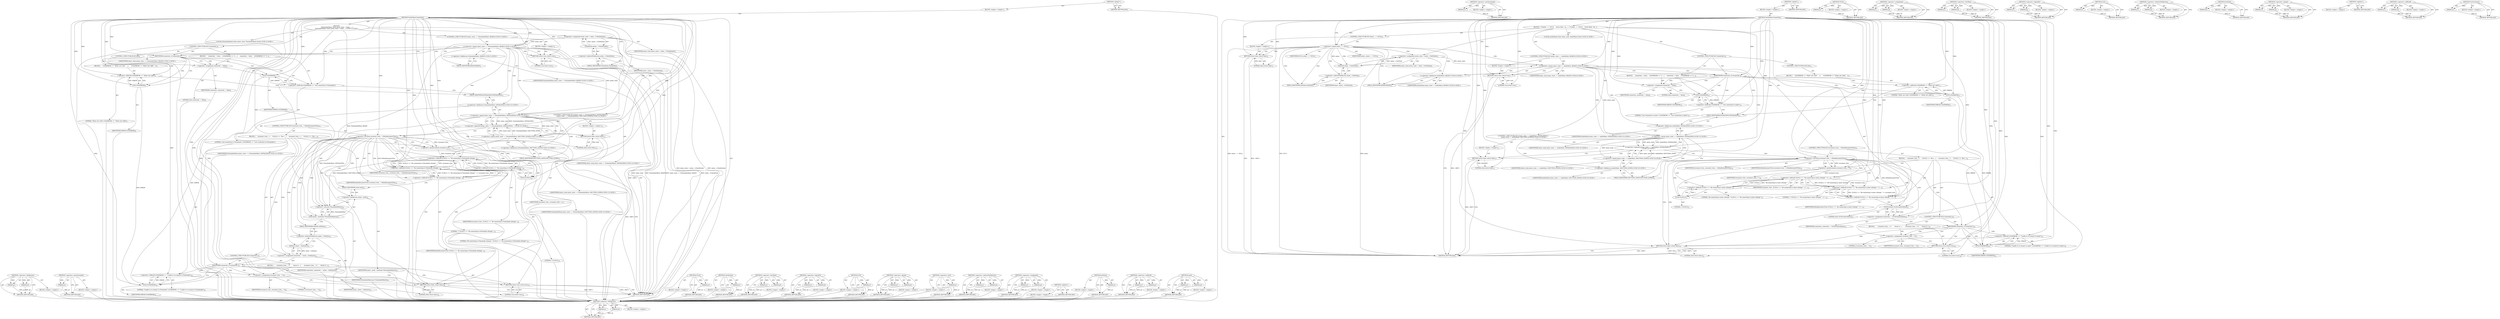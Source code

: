 digraph "TryToConnect" {
vulnerable_152 [label=<(METHOD,&lt;operator&gt;.fieldAccess)>];
vulnerable_153 [label=<(PARAM,p1)>];
vulnerable_154 [label=<(PARAM,p2)>];
vulnerable_155 [label=<(BLOCK,&lt;empty&gt;,&lt;empty&gt;)>];
vulnerable_156 [label=<(METHOD_RETURN,ANY)>];
vulnerable_176 [label=<(METHOD,&lt;operator&gt;.postIncrement)>];
vulnerable_177 [label=<(PARAM,p1)>];
vulnerable_178 [label=<(BLOCK,&lt;empty&gt;,&lt;empty&gt;)>];
vulnerable_179 [label=<(METHOD_RETURN,ANY)>];
vulnerable_6 [label=<(METHOD,&lt;global&gt;)<SUB>1</SUB>>];
vulnerable_7 [label=<(BLOCK,&lt;empty&gt;,&lt;empty&gt;)<SUB>1</SUB>>];
vulnerable_8 [label=<(METHOD,VerifyMixerConnection)<SUB>1</SUB>>];
vulnerable_9 [label="<(BLOCK,{
  PulseAudioMixer::State mixer_state = mixer_...,{
  PulseAudioMixer::State mixer_state = mixer_...)<SUB>1</SUB>>"];
vulnerable_10 [label="<(LOCAL,PulseAudioMixer.State mixer_state: PulseAudioMixer.State)<SUB>2</SUB>>"];
vulnerable_11 [label=<(&lt;operator&gt;.assignment,mixer_state = mixer_-&gt;CheckState())<SUB>2</SUB>>];
vulnerable_12 [label=<(IDENTIFIER,mixer_state,mixer_state = mixer_-&gt;CheckState())<SUB>2</SUB>>];
vulnerable_13 [label=<(CheckState,mixer_-&gt;CheckState())<SUB>2</SUB>>];
vulnerable_14 [label=<(&lt;operator&gt;.indirectFieldAccess,mixer_-&gt;CheckState)<SUB>2</SUB>>];
vulnerable_15 [label=<(IDENTIFIER,mixer_,mixer_-&gt;CheckState())<SUB>2</SUB>>];
vulnerable_16 [label=<(FIELD_IDENTIFIER,CheckState,CheckState)<SUB>2</SUB>>];
vulnerable_17 [label="<(CONTROL_STRUCTURE,IF,if (mixer_state == PulseAudioMixer::READY))<SUB>3</SUB>>"];
vulnerable_18 [label="<(&lt;operator&gt;.equals,mixer_state == PulseAudioMixer::READY)<SUB>3</SUB>>"];
vulnerable_19 [label="<(IDENTIFIER,mixer_state,mixer_state == PulseAudioMixer::READY)<SUB>3</SUB>>"];
vulnerable_20 [label="<(&lt;operator&gt;.fieldAccess,PulseAudioMixer::READY)<SUB>3</SUB>>"];
vulnerable_21 [label="<(IDENTIFIER,PulseAudioMixer,mixer_state == PulseAudioMixer::READY)<SUB>3</SUB>>"];
vulnerable_22 [label=<(FIELD_IDENTIFIER,READY,READY)<SUB>3</SUB>>];
vulnerable_23 [label=<(BLOCK,&lt;empty&gt;,&lt;empty&gt;)<SUB>4</SUB>>];
vulnerable_24 [label=<(RETURN,return true;,return true;)<SUB>4</SUB>>];
vulnerable_25 [label=<(LITERAL,true,return true;)<SUB>4</SUB>>];
vulnerable_26 [label=<(CONTROL_STRUCTURE,IF,if (connected_))<SUB>5</SUB>>];
vulnerable_27 [label=<(IDENTIFIER,connected_,if (connected_))<SUB>5</SUB>>];
vulnerable_28 [label=<(BLOCK,{
     connected_ = false;
    LOG(ERROR) &lt;&lt; &quot;L...,{
     connected_ = false;
    LOG(ERROR) &lt;&lt; &quot;L...)<SUB>5</SUB>>];
vulnerable_29 [label=<(&lt;operator&gt;.assignment,connected_ = false)<SUB>6</SUB>>];
vulnerable_30 [label=<(IDENTIFIER,connected_,connected_ = false)<SUB>6</SUB>>];
vulnerable_31 [label=<(LITERAL,false,connected_ = false)<SUB>6</SUB>>];
vulnerable_32 [label=<(&lt;operator&gt;.shiftLeft,LOG(ERROR) &lt;&lt; &quot;Lost connection to PulseAudio&quot;)<SUB>7</SUB>>];
vulnerable_33 [label=<(LOG,LOG(ERROR))<SUB>7</SUB>>];
vulnerable_34 [label=<(IDENTIFIER,ERROR,LOG(ERROR))<SUB>7</SUB>>];
vulnerable_35 [label=<(LITERAL,&quot;Lost connection to PulseAudio&quot;,LOG(ERROR) &lt;&lt; &quot;Lost connection to PulseAudio&quot;)<SUB>7</SUB>>];
vulnerable_36 [label=<(CONTROL_STRUCTURE,ELSE,else)<SUB>8</SUB>>];
vulnerable_37 [label=<(BLOCK,{
     LOG(ERROR) &lt;&lt; &quot;Mixer not valid&quot;;
   },{
     LOG(ERROR) &lt;&lt; &quot;Mixer not valid&quot;;
   })<SUB>8</SUB>>];
vulnerable_38 [label=<(&lt;operator&gt;.shiftLeft,LOG(ERROR) &lt;&lt; &quot;Mixer not valid&quot;)<SUB>9</SUB>>];
vulnerable_39 [label=<(LOG,LOG(ERROR))<SUB>9</SUB>>];
vulnerable_40 [label=<(IDENTIFIER,ERROR,LOG(ERROR))<SUB>9</SUB>>];
vulnerable_41 [label=<(LITERAL,&quot;Mixer not valid&quot;,LOG(ERROR) &lt;&lt; &quot;Mixer not valid&quot;)<SUB>9</SUB>>];
vulnerable_42 [label="<(CONTROL_STRUCTURE,IF,if ((mixer_state == PulseAudioMixer::INITIALIZING) ||
      (mixer_state == PulseAudioMixer::SHUTTING_DOWN)))<SUB>12</SUB>>"];
vulnerable_43 [label="<(&lt;operator&gt;.logicalOr,(mixer_state == PulseAudioMixer::INITIALIZING) ...)<SUB>12</SUB>>"];
vulnerable_44 [label="<(&lt;operator&gt;.equals,mixer_state == PulseAudioMixer::INITIALIZING)<SUB>12</SUB>>"];
vulnerable_45 [label="<(IDENTIFIER,mixer_state,mixer_state == PulseAudioMixer::INITIALIZING)<SUB>12</SUB>>"];
vulnerable_46 [label="<(&lt;operator&gt;.fieldAccess,PulseAudioMixer::INITIALIZING)<SUB>12</SUB>>"];
vulnerable_47 [label="<(IDENTIFIER,PulseAudioMixer,mixer_state == PulseAudioMixer::INITIALIZING)<SUB>12</SUB>>"];
vulnerable_48 [label=<(FIELD_IDENTIFIER,INITIALIZING,INITIALIZING)<SUB>12</SUB>>];
vulnerable_49 [label="<(&lt;operator&gt;.equals,mixer_state == PulseAudioMixer::SHUTTING_DOWN)<SUB>13</SUB>>"];
vulnerable_50 [label="<(IDENTIFIER,mixer_state,mixer_state == PulseAudioMixer::SHUTTING_DOWN)<SUB>13</SUB>>"];
vulnerable_51 [label="<(&lt;operator&gt;.fieldAccess,PulseAudioMixer::SHUTTING_DOWN)<SUB>13</SUB>>"];
vulnerable_52 [label="<(IDENTIFIER,PulseAudioMixer,mixer_state == PulseAudioMixer::SHUTTING_DOWN)<SUB>13</SUB>>"];
vulnerable_53 [label=<(FIELD_IDENTIFIER,SHUTTING_DOWN,SHUTTING_DOWN)<SUB>13</SUB>>];
vulnerable_54 [label=<(BLOCK,&lt;empty&gt;,&lt;empty&gt;)<SUB>14</SUB>>];
vulnerable_55 [label=<(RETURN,return false;,return false;)<SUB>14</SUB>>];
vulnerable_56 [label=<(LITERAL,false,return false;)<SUB>14</SUB>>];
vulnerable_57 [label=<(CONTROL_STRUCTURE,IF,if (reconnect_tries_ &lt; kMaxReconnectTries))<SUB>16</SUB>>];
vulnerable_58 [label=<(&lt;operator&gt;.lessThan,reconnect_tries_ &lt; kMaxReconnectTries)<SUB>16</SUB>>];
vulnerable_59 [label=<(IDENTIFIER,reconnect_tries_,reconnect_tries_ &lt; kMaxReconnectTries)<SUB>16</SUB>>];
vulnerable_60 [label=<(IDENTIFIER,kMaxReconnectTries,reconnect_tries_ &lt; kMaxReconnectTries)<SUB>16</SUB>>];
vulnerable_61 [label=<(BLOCK,{
     reconnect_tries_++;
    VLOG(1) &lt;&lt; &quot;Re-c...,{
     reconnect_tries_++;
    VLOG(1) &lt;&lt; &quot;Re-c...)<SUB>16</SUB>>];
vulnerable_62 [label=<(&lt;operator&gt;.postIncrement,reconnect_tries_++)<SUB>17</SUB>>];
vulnerable_63 [label=<(IDENTIFIER,reconnect_tries_,reconnect_tries_++)<SUB>17</SUB>>];
vulnerable_64 [label=<(&lt;operator&gt;.shiftLeft,VLOG(1) &lt;&lt; &quot;Re-connecting to PulseAudio attempt...)<SUB>18</SUB>>];
vulnerable_65 [label=<(&lt;operator&gt;.shiftLeft,VLOG(1) &lt;&lt; &quot;Re-connecting to PulseAudio attempt...)<SUB>18</SUB>>];
vulnerable_66 [label=<(&lt;operator&gt;.shiftLeft,VLOG(1) &lt;&lt; &quot;Re-connecting to PulseAudio attempt...)<SUB>18</SUB>>];
vulnerable_67 [label=<(&lt;operator&gt;.shiftLeft,VLOG(1) &lt;&lt; &quot;Re-connecting to PulseAudio attempt &quot;)<SUB>18</SUB>>];
vulnerable_68 [label=<(VLOG,VLOG(1))<SUB>18</SUB>>];
vulnerable_69 [label=<(LITERAL,1,VLOG(1))<SUB>18</SUB>>];
vulnerable_70 [label=<(LITERAL,&quot;Re-connecting to PulseAudio attempt &quot;,VLOG(1) &lt;&lt; &quot;Re-connecting to PulseAudio attempt &quot;)<SUB>18</SUB>>];
vulnerable_71 [label=<(IDENTIFIER,reconnect_tries_,VLOG(1) &lt;&lt; &quot;Re-connecting to PulseAudio attempt...)<SUB>18</SUB>>];
vulnerable_72 [label=<(LITERAL,&quot;/&quot;,VLOG(1) &lt;&lt; &quot;Re-connecting to PulseAudio attempt...)<SUB>18</SUB>>];
vulnerable_73 [label=<(IDENTIFIER,kMaxReconnectTries,VLOG(1) &lt;&lt; &quot;Re-connecting to PulseAudio attempt...)<SUB>19</SUB>>];
vulnerable_74 [label=<(reset,mixer_.reset(new PulseAudioMixer()))<SUB>20</SUB>>];
vulnerable_75 [label=<(&lt;operator&gt;.fieldAccess,mixer_.reset)<SUB>20</SUB>>];
vulnerable_76 [label=<(IDENTIFIER,mixer_,mixer_.reset(new PulseAudioMixer()))<SUB>20</SUB>>];
vulnerable_77 [label=<(FIELD_IDENTIFIER,reset,reset)<SUB>20</SUB>>];
vulnerable_78 [label=<(&lt;operator&gt;.new,new PulseAudioMixer())<SUB>20</SUB>>];
vulnerable_79 [label=<(IDENTIFIER,PulseAudioMixer,new PulseAudioMixer())<SUB>20</SUB>>];
vulnerable_80 [label=<(&lt;operator&gt;.assignment,connected_ = mixer_-&gt;InitSync())<SUB>21</SUB>>];
vulnerable_81 [label=<(IDENTIFIER,connected_,connected_ = mixer_-&gt;InitSync())<SUB>21</SUB>>];
vulnerable_82 [label=<(InitSync,mixer_-&gt;InitSync())<SUB>21</SUB>>];
vulnerable_83 [label=<(&lt;operator&gt;.indirectFieldAccess,mixer_-&gt;InitSync)<SUB>21</SUB>>];
vulnerable_84 [label=<(IDENTIFIER,mixer_,mixer_-&gt;InitSync())<SUB>21</SUB>>];
vulnerable_85 [label=<(FIELD_IDENTIFIER,InitSync,InitSync)<SUB>21</SUB>>];
vulnerable_86 [label=<(CONTROL_STRUCTURE,IF,if (connected_))<SUB>22</SUB>>];
vulnerable_87 [label=<(IDENTIFIER,connected_,if (connected_))<SUB>22</SUB>>];
vulnerable_88 [label=<(BLOCK,{
       reconnect_tries_ = 0;
       return tr...,{
       reconnect_tries_ = 0;
       return tr...)<SUB>22</SUB>>];
vulnerable_89 [label=<(&lt;operator&gt;.assignment,reconnect_tries_ = 0)<SUB>23</SUB>>];
vulnerable_90 [label=<(IDENTIFIER,reconnect_tries_,reconnect_tries_ = 0)<SUB>23</SUB>>];
vulnerable_91 [label=<(LITERAL,0,reconnect_tries_ = 0)<SUB>23</SUB>>];
vulnerable_92 [label=<(RETURN,return true;,return true;)<SUB>24</SUB>>];
vulnerable_93 [label=<(LITERAL,true,return true;)<SUB>24</SUB>>];
vulnerable_94 [label=<(&lt;operator&gt;.shiftLeft,LOG(ERROR) &lt;&lt; &quot;Unable to re-connect to PulseAudio&quot;)<SUB>26</SUB>>];
vulnerable_95 [label=<(LOG,LOG(ERROR))<SUB>26</SUB>>];
vulnerable_96 [label=<(IDENTIFIER,ERROR,LOG(ERROR))<SUB>26</SUB>>];
vulnerable_97 [label=<(LITERAL,&quot;Unable to re-connect to PulseAudio&quot;,LOG(ERROR) &lt;&lt; &quot;Unable to re-connect to PulseAudio&quot;)<SUB>26</SUB>>];
vulnerable_98 [label=<(RETURN,return false;,return false;)<SUB>28</SUB>>];
vulnerable_99 [label=<(LITERAL,false,return false;)<SUB>28</SUB>>];
vulnerable_100 [label=<(METHOD_RETURN,bool)<SUB>1</SUB>>];
vulnerable_102 [label=<(METHOD_RETURN,ANY)<SUB>1</SUB>>];
vulnerable_180 [label=<(METHOD,VLOG)>];
vulnerable_181 [label=<(PARAM,p1)>];
vulnerable_182 [label=<(BLOCK,&lt;empty&gt;,&lt;empty&gt;)>];
vulnerable_183 [label=<(METHOD_RETURN,ANY)>];
vulnerable_138 [label=<(METHOD,CheckState)>];
vulnerable_139 [label=<(PARAM,p1)>];
vulnerable_140 [label=<(BLOCK,&lt;empty&gt;,&lt;empty&gt;)>];
vulnerable_141 [label=<(METHOD_RETURN,ANY)>];
vulnerable_171 [label=<(METHOD,&lt;operator&gt;.lessThan)>];
vulnerable_172 [label=<(PARAM,p1)>];
vulnerable_173 [label=<(PARAM,p2)>];
vulnerable_174 [label=<(BLOCK,&lt;empty&gt;,&lt;empty&gt;)>];
vulnerable_175 [label=<(METHOD_RETURN,ANY)>];
vulnerable_166 [label=<(METHOD,&lt;operator&gt;.logicalOr)>];
vulnerable_167 [label=<(PARAM,p1)>];
vulnerable_168 [label=<(PARAM,p2)>];
vulnerable_169 [label=<(BLOCK,&lt;empty&gt;,&lt;empty&gt;)>];
vulnerable_170 [label=<(METHOD_RETURN,ANY)>];
vulnerable_162 [label=<(METHOD,LOG)>];
vulnerable_163 [label=<(PARAM,p1)>];
vulnerable_164 [label=<(BLOCK,&lt;empty&gt;,&lt;empty&gt;)>];
vulnerable_165 [label=<(METHOD_RETURN,ANY)>];
vulnerable_147 [label=<(METHOD,&lt;operator&gt;.equals)>];
vulnerable_148 [label=<(PARAM,p1)>];
vulnerable_149 [label=<(PARAM,p2)>];
vulnerable_150 [label=<(BLOCK,&lt;empty&gt;,&lt;empty&gt;)>];
vulnerable_151 [label=<(METHOD_RETURN,ANY)>];
vulnerable_189 [label=<(METHOD,&lt;operator&gt;.new)>];
vulnerable_190 [label=<(PARAM,p1)>];
vulnerable_191 [label=<(BLOCK,&lt;empty&gt;,&lt;empty&gt;)>];
vulnerable_192 [label=<(METHOD_RETURN,ANY)>];
vulnerable_142 [label=<(METHOD,&lt;operator&gt;.indirectFieldAccess)>];
vulnerable_143 [label=<(PARAM,p1)>];
vulnerable_144 [label=<(PARAM,p2)>];
vulnerable_145 [label=<(BLOCK,&lt;empty&gt;,&lt;empty&gt;)>];
vulnerable_146 [label=<(METHOD_RETURN,ANY)>];
vulnerable_133 [label=<(METHOD,&lt;operator&gt;.assignment)>];
vulnerable_134 [label=<(PARAM,p1)>];
vulnerable_135 [label=<(PARAM,p2)>];
vulnerable_136 [label=<(BLOCK,&lt;empty&gt;,&lt;empty&gt;)>];
vulnerable_137 [label=<(METHOD_RETURN,ANY)>];
vulnerable_127 [label=<(METHOD,&lt;global&gt;)<SUB>1</SUB>>];
vulnerable_128 [label=<(BLOCK,&lt;empty&gt;,&lt;empty&gt;)>];
vulnerable_129 [label=<(METHOD_RETURN,ANY)>];
vulnerable_193 [label=<(METHOD,InitSync)>];
vulnerable_194 [label=<(PARAM,p1)>];
vulnerable_195 [label=<(BLOCK,&lt;empty&gt;,&lt;empty&gt;)>];
vulnerable_196 [label=<(METHOD_RETURN,ANY)>];
vulnerable_157 [label=<(METHOD,&lt;operator&gt;.shiftLeft)>];
vulnerable_158 [label=<(PARAM,p1)>];
vulnerable_159 [label=<(PARAM,p2)>];
vulnerable_160 [label=<(BLOCK,&lt;empty&gt;,&lt;empty&gt;)>];
vulnerable_161 [label=<(METHOD_RETURN,ANY)>];
vulnerable_184 [label=<(METHOD,reset)>];
vulnerable_185 [label=<(PARAM,p1)>];
vulnerable_186 [label=<(PARAM,p2)>];
vulnerable_187 [label=<(BLOCK,&lt;empty&gt;,&lt;empty&gt;)>];
vulnerable_188 [label=<(METHOD_RETURN,ANY)>];
fixed_149 [label=<(METHOD,&lt;operator&gt;.fieldAccess)>];
fixed_150 [label=<(PARAM,p1)>];
fixed_151 [label=<(PARAM,p2)>];
fixed_152 [label=<(BLOCK,&lt;empty&gt;,&lt;empty&gt;)>];
fixed_153 [label=<(METHOD_RETURN,ANY)>];
fixed_173 [label=<(METHOD,&lt;operator&gt;.postIncrement)>];
fixed_174 [label=<(PARAM,p1)>];
fixed_175 [label=<(BLOCK,&lt;empty&gt;,&lt;empty&gt;)>];
fixed_176 [label=<(METHOD_RETURN,ANY)>];
fixed_6 [label=<(METHOD,&lt;global&gt;)<SUB>1</SUB>>];
fixed_7 [label=<(BLOCK,&lt;empty&gt;,&lt;empty&gt;)<SUB>1</SUB>>];
fixed_8 [label=<(METHOD,VerifyMixerConnection)<SUB>1</SUB>>];
fixed_9 [label=<(BLOCK,{
  if (mixer_ == NULL)
    return false;

  Au...,{
  if (mixer_ == NULL)
    return false;

  Au...)<SUB>1</SUB>>];
fixed_10 [label=<(CONTROL_STRUCTURE,IF,if (mixer_ == NULL))<SUB>2</SUB>>];
fixed_11 [label=<(&lt;operator&gt;.equals,mixer_ == NULL)<SUB>2</SUB>>];
fixed_12 [label=<(IDENTIFIER,mixer_,mixer_ == NULL)<SUB>2</SUB>>];
fixed_13 [label=<(IDENTIFIER,NULL,mixer_ == NULL)<SUB>2</SUB>>];
fixed_14 [label=<(BLOCK,&lt;empty&gt;,&lt;empty&gt;)<SUB>3</SUB>>];
fixed_15 [label=<(RETURN,return false;,return false;)<SUB>3</SUB>>];
fixed_16 [label=<(LITERAL,false,return false;)<SUB>3</SUB>>];
fixed_17 [label="<(LOCAL,AudioMixer.State mixer_state: AudioMixer.State)<SUB>5</SUB>>"];
fixed_18 [label=<(&lt;operator&gt;.assignment,mixer_state = mixer_-&gt;GetState())<SUB>5</SUB>>];
fixed_19 [label=<(IDENTIFIER,mixer_state,mixer_state = mixer_-&gt;GetState())<SUB>5</SUB>>];
fixed_20 [label=<(GetState,mixer_-&gt;GetState())<SUB>5</SUB>>];
fixed_21 [label=<(&lt;operator&gt;.indirectFieldAccess,mixer_-&gt;GetState)<SUB>5</SUB>>];
fixed_22 [label=<(IDENTIFIER,mixer_,mixer_-&gt;GetState())<SUB>5</SUB>>];
fixed_23 [label=<(FIELD_IDENTIFIER,GetState,GetState)<SUB>5</SUB>>];
fixed_24 [label="<(CONTROL_STRUCTURE,IF,if (mixer_state == AudioMixer::READY))<SUB>6</SUB>>"];
fixed_25 [label="<(&lt;operator&gt;.equals,mixer_state == AudioMixer::READY)<SUB>6</SUB>>"];
fixed_26 [label="<(IDENTIFIER,mixer_state,mixer_state == AudioMixer::READY)<SUB>6</SUB>>"];
fixed_27 [label="<(&lt;operator&gt;.fieldAccess,AudioMixer::READY)<SUB>6</SUB>>"];
fixed_28 [label="<(IDENTIFIER,AudioMixer,mixer_state == AudioMixer::READY)<SUB>6</SUB>>"];
fixed_29 [label=<(FIELD_IDENTIFIER,READY,READY)<SUB>6</SUB>>];
fixed_30 [label=<(BLOCK,&lt;empty&gt;,&lt;empty&gt;)<SUB>7</SUB>>];
fixed_31 [label=<(RETURN,return true;,return true;)<SUB>7</SUB>>];
fixed_32 [label=<(LITERAL,true,return true;)<SUB>7</SUB>>];
fixed_33 [label=<(CONTROL_STRUCTURE,IF,if (connected_))<SUB>8</SUB>>];
fixed_34 [label=<(IDENTIFIER,connected_,if (connected_))<SUB>8</SUB>>];
fixed_35 [label=<(BLOCK,{
     connected_ = false;
    LOG(ERROR) &lt;&lt; &quot;L...,{
     connected_ = false;
    LOG(ERROR) &lt;&lt; &quot;L...)<SUB>8</SUB>>];
fixed_36 [label=<(&lt;operator&gt;.assignment,connected_ = false)<SUB>9</SUB>>];
fixed_37 [label=<(IDENTIFIER,connected_,connected_ = false)<SUB>9</SUB>>];
fixed_38 [label=<(LITERAL,false,connected_ = false)<SUB>9</SUB>>];
fixed_39 [label=<(&lt;operator&gt;.shiftLeft,LOG(ERROR) &lt;&lt; &quot;Lost connection to mixer&quot;)<SUB>10</SUB>>];
fixed_40 [label=<(LOG,LOG(ERROR))<SUB>10</SUB>>];
fixed_41 [label=<(IDENTIFIER,ERROR,LOG(ERROR))<SUB>10</SUB>>];
fixed_42 [label=<(LITERAL,&quot;Lost connection to mixer&quot;,LOG(ERROR) &lt;&lt; &quot;Lost connection to mixer&quot;)<SUB>10</SUB>>];
fixed_43 [label=<(CONTROL_STRUCTURE,ELSE,else)<SUB>11</SUB>>];
fixed_44 [label=<(BLOCK,{
     LOG(ERROR) &lt;&lt; &quot;Mixer not valid&quot;;
   },{
     LOG(ERROR) &lt;&lt; &quot;Mixer not valid&quot;;
   })<SUB>11</SUB>>];
fixed_45 [label=<(&lt;operator&gt;.shiftLeft,LOG(ERROR) &lt;&lt; &quot;Mixer not valid&quot;)<SUB>12</SUB>>];
fixed_46 [label=<(LOG,LOG(ERROR))<SUB>12</SUB>>];
fixed_47 [label=<(IDENTIFIER,ERROR,LOG(ERROR))<SUB>12</SUB>>];
fixed_48 [label=<(LITERAL,&quot;Mixer not valid&quot;,LOG(ERROR) &lt;&lt; &quot;Mixer not valid&quot;)<SUB>12</SUB>>];
fixed_49 [label="<(CONTROL_STRUCTURE,IF,if ((mixer_state == AudioMixer::INITIALIZING) ||
      (mixer_state == AudioMixer::SHUTTING_DOWN)))<SUB>15</SUB>>"];
fixed_50 [label="<(&lt;operator&gt;.logicalOr,(mixer_state == AudioMixer::INITIALIZING) ||
  ...)<SUB>15</SUB>>"];
fixed_51 [label="<(&lt;operator&gt;.equals,mixer_state == AudioMixer::INITIALIZING)<SUB>15</SUB>>"];
fixed_52 [label="<(IDENTIFIER,mixer_state,mixer_state == AudioMixer::INITIALIZING)<SUB>15</SUB>>"];
fixed_53 [label="<(&lt;operator&gt;.fieldAccess,AudioMixer::INITIALIZING)<SUB>15</SUB>>"];
fixed_54 [label="<(IDENTIFIER,AudioMixer,mixer_state == AudioMixer::INITIALIZING)<SUB>15</SUB>>"];
fixed_55 [label=<(FIELD_IDENTIFIER,INITIALIZING,INITIALIZING)<SUB>15</SUB>>];
fixed_56 [label="<(&lt;operator&gt;.equals,mixer_state == AudioMixer::SHUTTING_DOWN)<SUB>16</SUB>>"];
fixed_57 [label="<(IDENTIFIER,mixer_state,mixer_state == AudioMixer::SHUTTING_DOWN)<SUB>16</SUB>>"];
fixed_58 [label="<(&lt;operator&gt;.fieldAccess,AudioMixer::SHUTTING_DOWN)<SUB>16</SUB>>"];
fixed_59 [label="<(IDENTIFIER,AudioMixer,mixer_state == AudioMixer::SHUTTING_DOWN)<SUB>16</SUB>>"];
fixed_60 [label=<(FIELD_IDENTIFIER,SHUTTING_DOWN,SHUTTING_DOWN)<SUB>16</SUB>>];
fixed_61 [label=<(BLOCK,&lt;empty&gt;,&lt;empty&gt;)<SUB>17</SUB>>];
fixed_62 [label=<(RETURN,return false;,return false;)<SUB>17</SUB>>];
fixed_63 [label=<(LITERAL,false,return false;)<SUB>17</SUB>>];
fixed_64 [label=<(CONTROL_STRUCTURE,IF,if (reconnect_tries_ &lt; kMaxReconnectTries))<SUB>19</SUB>>];
fixed_65 [label=<(&lt;operator&gt;.lessThan,reconnect_tries_ &lt; kMaxReconnectTries)<SUB>19</SUB>>];
fixed_66 [label=<(IDENTIFIER,reconnect_tries_,reconnect_tries_ &lt; kMaxReconnectTries)<SUB>19</SUB>>];
fixed_67 [label=<(IDENTIFIER,kMaxReconnectTries,reconnect_tries_ &lt; kMaxReconnectTries)<SUB>19</SUB>>];
fixed_68 [label=<(BLOCK,{
     reconnect_tries_++;
    VLOG(1) &lt;&lt; &quot;Re-c...,{
     reconnect_tries_++;
    VLOG(1) &lt;&lt; &quot;Re-c...)<SUB>19</SUB>>];
fixed_69 [label=<(&lt;operator&gt;.postIncrement,reconnect_tries_++)<SUB>20</SUB>>];
fixed_70 [label=<(IDENTIFIER,reconnect_tries_,reconnect_tries_++)<SUB>20</SUB>>];
fixed_71 [label=<(&lt;operator&gt;.shiftLeft,VLOG(1) &lt;&lt; &quot;Re-connecting to mixer attempt &quot; &lt;&lt;...)<SUB>21</SUB>>];
fixed_72 [label=<(&lt;operator&gt;.shiftLeft,VLOG(1) &lt;&lt; &quot;Re-connecting to mixer attempt &quot; &lt;&lt;...)<SUB>21</SUB>>];
fixed_73 [label=<(&lt;operator&gt;.shiftLeft,VLOG(1) &lt;&lt; &quot;Re-connecting to mixer attempt &quot; &lt;&lt;...)<SUB>21</SUB>>];
fixed_74 [label=<(&lt;operator&gt;.shiftLeft,VLOG(1) &lt;&lt; &quot;Re-connecting to mixer attempt &quot;)<SUB>21</SUB>>];
fixed_75 [label=<(VLOG,VLOG(1))<SUB>21</SUB>>];
fixed_76 [label=<(LITERAL,1,VLOG(1))<SUB>21</SUB>>];
fixed_77 [label=<(LITERAL,&quot;Re-connecting to mixer attempt &quot;,VLOG(1) &lt;&lt; &quot;Re-connecting to mixer attempt &quot;)<SUB>21</SUB>>];
fixed_78 [label=<(IDENTIFIER,reconnect_tries_,VLOG(1) &lt;&lt; &quot;Re-connecting to mixer attempt &quot; &lt;&lt;...)<SUB>21</SUB>>];
fixed_79 [label=<(LITERAL,&quot;/&quot;,VLOG(1) &lt;&lt; &quot;Re-connecting to mixer attempt &quot; &lt;&lt;...)<SUB>21</SUB>>];
fixed_80 [label=<(IDENTIFIER,kMaxReconnectTries,VLOG(1) &lt;&lt; &quot;Re-connecting to mixer attempt &quot; &lt;&lt;...)<SUB>22</SUB>>];
fixed_81 [label=<(&lt;operator&gt;.assignment,connected_ = TryToConnect(false))<SUB>24</SUB>>];
fixed_82 [label=<(IDENTIFIER,connected_,connected_ = TryToConnect(false))<SUB>24</SUB>>];
fixed_83 [label=<(TryToConnect,TryToConnect(false))<SUB>24</SUB>>];
fixed_84 [label=<(LITERAL,false,TryToConnect(false))<SUB>24</SUB>>];
fixed_85 [label=<(CONTROL_STRUCTURE,IF,if (connected_))<SUB>26</SUB>>];
fixed_86 [label=<(IDENTIFIER,connected_,if (connected_))<SUB>26</SUB>>];
fixed_87 [label=<(BLOCK,{
       reconnect_tries_ = 0;
       return tr...,{
       reconnect_tries_ = 0;
       return tr...)<SUB>26</SUB>>];
fixed_88 [label=<(&lt;operator&gt;.assignment,reconnect_tries_ = 0)<SUB>27</SUB>>];
fixed_89 [label=<(IDENTIFIER,reconnect_tries_,reconnect_tries_ = 0)<SUB>27</SUB>>];
fixed_90 [label=<(LITERAL,0,reconnect_tries_ = 0)<SUB>27</SUB>>];
fixed_91 [label=<(RETURN,return true;,return true;)<SUB>28</SUB>>];
fixed_92 [label=<(LITERAL,true,return true;)<SUB>28</SUB>>];
fixed_93 [label=<(&lt;operator&gt;.shiftLeft,LOG(ERROR) &lt;&lt; &quot;Unable to re-connect to mixer&quot;)<SUB>30</SUB>>];
fixed_94 [label=<(LOG,LOG(ERROR))<SUB>30</SUB>>];
fixed_95 [label=<(IDENTIFIER,ERROR,LOG(ERROR))<SUB>30</SUB>>];
fixed_96 [label=<(LITERAL,&quot;Unable to re-connect to mixer&quot;,LOG(ERROR) &lt;&lt; &quot;Unable to re-connect to mixer&quot;)<SUB>30</SUB>>];
fixed_97 [label=<(RETURN,return false;,return false;)<SUB>32</SUB>>];
fixed_98 [label=<(LITERAL,false,return false;)<SUB>32</SUB>>];
fixed_99 [label=<(METHOD_RETURN,bool)<SUB>1</SUB>>];
fixed_101 [label=<(METHOD_RETURN,ANY)<SUB>1</SUB>>];
fixed_177 [label=<(METHOD,VLOG)>];
fixed_178 [label=<(PARAM,p1)>];
fixed_179 [label=<(BLOCK,&lt;empty&gt;,&lt;empty&gt;)>];
fixed_180 [label=<(METHOD_RETURN,ANY)>];
fixed_135 [label=<(METHOD,&lt;operator&gt;.assignment)>];
fixed_136 [label=<(PARAM,p1)>];
fixed_137 [label=<(PARAM,p2)>];
fixed_138 [label=<(BLOCK,&lt;empty&gt;,&lt;empty&gt;)>];
fixed_139 [label=<(METHOD_RETURN,ANY)>];
fixed_168 [label=<(METHOD,&lt;operator&gt;.lessThan)>];
fixed_169 [label=<(PARAM,p1)>];
fixed_170 [label=<(PARAM,p2)>];
fixed_171 [label=<(BLOCK,&lt;empty&gt;,&lt;empty&gt;)>];
fixed_172 [label=<(METHOD_RETURN,ANY)>];
fixed_163 [label=<(METHOD,&lt;operator&gt;.logicalOr)>];
fixed_164 [label=<(PARAM,p1)>];
fixed_165 [label=<(PARAM,p2)>];
fixed_166 [label=<(BLOCK,&lt;empty&gt;,&lt;empty&gt;)>];
fixed_167 [label=<(METHOD_RETURN,ANY)>];
fixed_159 [label=<(METHOD,LOG)>];
fixed_160 [label=<(PARAM,p1)>];
fixed_161 [label=<(BLOCK,&lt;empty&gt;,&lt;empty&gt;)>];
fixed_162 [label=<(METHOD_RETURN,ANY)>];
fixed_144 [label=<(METHOD,&lt;operator&gt;.indirectFieldAccess)>];
fixed_145 [label=<(PARAM,p1)>];
fixed_146 [label=<(PARAM,p2)>];
fixed_147 [label=<(BLOCK,&lt;empty&gt;,&lt;empty&gt;)>];
fixed_148 [label=<(METHOD_RETURN,ANY)>];
fixed_140 [label=<(METHOD,GetState)>];
fixed_141 [label=<(PARAM,p1)>];
fixed_142 [label=<(BLOCK,&lt;empty&gt;,&lt;empty&gt;)>];
fixed_143 [label=<(METHOD_RETURN,ANY)>];
fixed_130 [label=<(METHOD,&lt;operator&gt;.equals)>];
fixed_131 [label=<(PARAM,p1)>];
fixed_132 [label=<(PARAM,p2)>];
fixed_133 [label=<(BLOCK,&lt;empty&gt;,&lt;empty&gt;)>];
fixed_134 [label=<(METHOD_RETURN,ANY)>];
fixed_124 [label=<(METHOD,&lt;global&gt;)<SUB>1</SUB>>];
fixed_125 [label=<(BLOCK,&lt;empty&gt;,&lt;empty&gt;)>];
fixed_126 [label=<(METHOD_RETURN,ANY)>];
fixed_154 [label=<(METHOD,&lt;operator&gt;.shiftLeft)>];
fixed_155 [label=<(PARAM,p1)>];
fixed_156 [label=<(PARAM,p2)>];
fixed_157 [label=<(BLOCK,&lt;empty&gt;,&lt;empty&gt;)>];
fixed_158 [label=<(METHOD_RETURN,ANY)>];
fixed_181 [label=<(METHOD,TryToConnect)>];
fixed_182 [label=<(PARAM,p1)>];
fixed_183 [label=<(BLOCK,&lt;empty&gt;,&lt;empty&gt;)>];
fixed_184 [label=<(METHOD_RETURN,ANY)>];
vulnerable_152 -> vulnerable_153  [key=0, label="AST: "];
vulnerable_152 -> vulnerable_153  [key=1, label="DDG: "];
vulnerable_152 -> vulnerable_155  [key=0, label="AST: "];
vulnerable_152 -> vulnerable_154  [key=0, label="AST: "];
vulnerable_152 -> vulnerable_154  [key=1, label="DDG: "];
vulnerable_152 -> vulnerable_156  [key=0, label="AST: "];
vulnerable_152 -> vulnerable_156  [key=1, label="CFG: "];
vulnerable_153 -> vulnerable_156  [key=0, label="DDG: p1"];
vulnerable_154 -> vulnerable_156  [key=0, label="DDG: p2"];
vulnerable_155 -> fixed_149  [key=0];
vulnerable_156 -> fixed_149  [key=0];
vulnerable_176 -> vulnerable_177  [key=0, label="AST: "];
vulnerable_176 -> vulnerable_177  [key=1, label="DDG: "];
vulnerable_176 -> vulnerable_178  [key=0, label="AST: "];
vulnerable_176 -> vulnerable_179  [key=0, label="AST: "];
vulnerable_176 -> vulnerable_179  [key=1, label="CFG: "];
vulnerable_177 -> vulnerable_179  [key=0, label="DDG: p1"];
vulnerable_178 -> fixed_149  [key=0];
vulnerable_179 -> fixed_149  [key=0];
vulnerable_6 -> vulnerable_7  [key=0, label="AST: "];
vulnerable_6 -> vulnerable_102  [key=0, label="AST: "];
vulnerable_6 -> vulnerable_102  [key=1, label="CFG: "];
vulnerable_7 -> vulnerable_8  [key=0, label="AST: "];
vulnerable_8 -> vulnerable_9  [key=0, label="AST: "];
vulnerable_8 -> vulnerable_100  [key=0, label="AST: "];
vulnerable_8 -> vulnerable_16  [key=0, label="CFG: "];
vulnerable_8 -> vulnerable_98  [key=0, label="DDG: "];
vulnerable_8 -> vulnerable_27  [key=0, label="DDG: "];
vulnerable_8 -> vulnerable_99  [key=0, label="DDG: "];
vulnerable_8 -> vulnerable_18  [key=0, label="DDG: "];
vulnerable_8 -> vulnerable_24  [key=0, label="DDG: "];
vulnerable_8 -> vulnerable_29  [key=0, label="DDG: "];
vulnerable_8 -> vulnerable_55  [key=0, label="DDG: "];
vulnerable_8 -> vulnerable_58  [key=0, label="DDG: "];
vulnerable_8 -> vulnerable_25  [key=0, label="DDG: "];
vulnerable_8 -> vulnerable_32  [key=0, label="DDG: "];
vulnerable_8 -> vulnerable_44  [key=0, label="DDG: "];
vulnerable_8 -> vulnerable_49  [key=0, label="DDG: "];
vulnerable_8 -> vulnerable_56  [key=0, label="DDG: "];
vulnerable_8 -> vulnerable_62  [key=0, label="DDG: "];
vulnerable_8 -> vulnerable_64  [key=0, label="DDG: "];
vulnerable_8 -> vulnerable_87  [key=0, label="DDG: "];
vulnerable_8 -> vulnerable_94  [key=0, label="DDG: "];
vulnerable_8 -> vulnerable_33  [key=0, label="DDG: "];
vulnerable_8 -> vulnerable_38  [key=0, label="DDG: "];
vulnerable_8 -> vulnerable_65  [key=0, label="DDG: "];
vulnerable_8 -> vulnerable_78  [key=0, label="DDG: "];
vulnerable_8 -> vulnerable_89  [key=0, label="DDG: "];
vulnerable_8 -> vulnerable_92  [key=0, label="DDG: "];
vulnerable_8 -> vulnerable_95  [key=0, label="DDG: "];
vulnerable_8 -> vulnerable_39  [key=0, label="DDG: "];
vulnerable_8 -> vulnerable_66  [key=0, label="DDG: "];
vulnerable_8 -> vulnerable_93  [key=0, label="DDG: "];
vulnerable_8 -> vulnerable_67  [key=0, label="DDG: "];
vulnerable_8 -> vulnerable_68  [key=0, label="DDG: "];
vulnerable_9 -> vulnerable_10  [key=0, label="AST: "];
vulnerable_9 -> vulnerable_11  [key=0, label="AST: "];
vulnerable_9 -> vulnerable_17  [key=0, label="AST: "];
vulnerable_9 -> vulnerable_26  [key=0, label="AST: "];
vulnerable_9 -> vulnerable_42  [key=0, label="AST: "];
vulnerable_9 -> vulnerable_57  [key=0, label="AST: "];
vulnerable_9 -> vulnerable_98  [key=0, label="AST: "];
vulnerable_10 -> fixed_149  [key=0];
vulnerable_11 -> vulnerable_12  [key=0, label="AST: "];
vulnerable_11 -> vulnerable_13  [key=0, label="AST: "];
vulnerable_11 -> vulnerable_22  [key=0, label="CFG: "];
vulnerable_11 -> vulnerable_100  [key=0, label="DDG: mixer_-&gt;CheckState()"];
vulnerable_11 -> vulnerable_100  [key=1, label="DDG: mixer_state = mixer_-&gt;CheckState()"];
vulnerable_11 -> vulnerable_18  [key=0, label="DDG: mixer_state"];
vulnerable_12 -> fixed_149  [key=0];
vulnerable_13 -> vulnerable_14  [key=0, label="AST: "];
vulnerable_13 -> vulnerable_11  [key=0, label="CFG: "];
vulnerable_13 -> vulnerable_11  [key=1, label="DDG: mixer_-&gt;CheckState"];
vulnerable_13 -> vulnerable_100  [key=0, label="DDG: mixer_-&gt;CheckState"];
vulnerable_14 -> vulnerable_15  [key=0, label="AST: "];
vulnerable_14 -> vulnerable_16  [key=0, label="AST: "];
vulnerable_14 -> vulnerable_13  [key=0, label="CFG: "];
vulnerable_15 -> fixed_149  [key=0];
vulnerable_16 -> vulnerable_14  [key=0, label="CFG: "];
vulnerable_17 -> vulnerable_18  [key=0, label="AST: "];
vulnerable_17 -> vulnerable_23  [key=0, label="AST: "];
vulnerable_18 -> vulnerable_19  [key=0, label="AST: "];
vulnerable_18 -> vulnerable_20  [key=0, label="AST: "];
vulnerable_18 -> vulnerable_27  [key=0, label="CFG: "];
vulnerable_18 -> vulnerable_27  [key=1, label="CDG: "];
vulnerable_18 -> vulnerable_24  [key=0, label="CFG: "];
vulnerable_18 -> vulnerable_24  [key=1, label="CDG: "];
vulnerable_18 -> vulnerable_100  [key=0, label="DDG: mixer_state"];
vulnerable_18 -> vulnerable_100  [key=1, label="DDG: PulseAudioMixer::READY"];
vulnerable_18 -> vulnerable_100  [key=2, label="DDG: mixer_state == PulseAudioMixer::READY"];
vulnerable_18 -> vulnerable_44  [key=0, label="DDG: mixer_state"];
vulnerable_18 -> vulnerable_44  [key=1, label="CDG: "];
vulnerable_18 -> vulnerable_78  [key=0, label="DDG: PulseAudioMixer::READY"];
vulnerable_18 -> vulnerable_48  [key=0, label="CDG: "];
vulnerable_18 -> vulnerable_46  [key=0, label="CDG: "];
vulnerable_18 -> vulnerable_43  [key=0, label="CDG: "];
vulnerable_19 -> fixed_149  [key=0];
vulnerable_20 -> vulnerable_21  [key=0, label="AST: "];
vulnerable_20 -> vulnerable_22  [key=0, label="AST: "];
vulnerable_20 -> vulnerable_18  [key=0, label="CFG: "];
vulnerable_21 -> fixed_149  [key=0];
vulnerable_22 -> vulnerable_20  [key=0, label="CFG: "];
vulnerable_23 -> vulnerable_24  [key=0, label="AST: "];
vulnerable_24 -> vulnerable_25  [key=0, label="AST: "];
vulnerable_24 -> vulnerable_100  [key=0, label="CFG: "];
vulnerable_24 -> vulnerable_100  [key=1, label="DDG: &lt;RET&gt;"];
vulnerable_25 -> vulnerable_24  [key=0, label="DDG: true"];
vulnerable_26 -> vulnerable_27  [key=0, label="AST: "];
vulnerable_26 -> vulnerable_28  [key=0, label="AST: "];
vulnerable_26 -> vulnerable_36  [key=0, label="AST: "];
vulnerable_27 -> vulnerable_29  [key=0, label="CFG: "];
vulnerable_27 -> vulnerable_29  [key=1, label="CDG: "];
vulnerable_27 -> vulnerable_39  [key=0, label="CFG: "];
vulnerable_27 -> vulnerable_39  [key=1, label="CDG: "];
vulnerable_27 -> vulnerable_32  [key=0, label="CDG: "];
vulnerable_27 -> vulnerable_38  [key=0, label="CDG: "];
vulnerable_27 -> vulnerable_33  [key=0, label="CDG: "];
vulnerable_28 -> vulnerable_29  [key=0, label="AST: "];
vulnerable_28 -> vulnerable_32  [key=0, label="AST: "];
vulnerable_29 -> vulnerable_30  [key=0, label="AST: "];
vulnerable_29 -> vulnerable_31  [key=0, label="AST: "];
vulnerable_29 -> vulnerable_33  [key=0, label="CFG: "];
vulnerable_30 -> fixed_149  [key=0];
vulnerable_31 -> fixed_149  [key=0];
vulnerable_32 -> vulnerable_33  [key=0, label="AST: "];
vulnerable_32 -> vulnerable_35  [key=0, label="AST: "];
vulnerable_32 -> vulnerable_48  [key=0, label="CFG: "];
vulnerable_33 -> vulnerable_34  [key=0, label="AST: "];
vulnerable_33 -> vulnerable_32  [key=0, label="CFG: "];
vulnerable_33 -> vulnerable_32  [key=1, label="DDG: ERROR"];
vulnerable_33 -> vulnerable_95  [key=0, label="DDG: ERROR"];
vulnerable_34 -> fixed_149  [key=0];
vulnerable_35 -> fixed_149  [key=0];
vulnerable_36 -> vulnerable_37  [key=0, label="AST: "];
vulnerable_37 -> vulnerable_38  [key=0, label="AST: "];
vulnerable_38 -> vulnerable_39  [key=0, label="AST: "];
vulnerable_38 -> vulnerable_41  [key=0, label="AST: "];
vulnerable_38 -> vulnerable_48  [key=0, label="CFG: "];
vulnerable_39 -> vulnerable_40  [key=0, label="AST: "];
vulnerable_39 -> vulnerable_38  [key=0, label="CFG: "];
vulnerable_39 -> vulnerable_38  [key=1, label="DDG: ERROR"];
vulnerable_39 -> vulnerable_95  [key=0, label="DDG: ERROR"];
vulnerable_40 -> fixed_149  [key=0];
vulnerable_41 -> fixed_149  [key=0];
vulnerable_42 -> vulnerable_43  [key=0, label="AST: "];
vulnerable_42 -> vulnerable_54  [key=0, label="AST: "];
vulnerable_43 -> vulnerable_44  [key=0, label="AST: "];
vulnerable_43 -> vulnerable_49  [key=0, label="AST: "];
vulnerable_43 -> vulnerable_55  [key=0, label="CFG: "];
vulnerable_43 -> vulnerable_55  [key=1, label="CDG: "];
vulnerable_43 -> vulnerable_58  [key=0, label="CFG: "];
vulnerable_43 -> vulnerable_58  [key=1, label="CDG: "];
vulnerable_44 -> vulnerable_45  [key=0, label="AST: "];
vulnerable_44 -> vulnerable_46  [key=0, label="AST: "];
vulnerable_44 -> vulnerable_43  [key=0, label="CFG: "];
vulnerable_44 -> vulnerable_43  [key=1, label="DDG: mixer_state"];
vulnerable_44 -> vulnerable_43  [key=2, label="DDG: PulseAudioMixer::INITIALIZING"];
vulnerable_44 -> vulnerable_53  [key=0, label="CFG: "];
vulnerable_44 -> vulnerable_53  [key=1, label="CDG: "];
vulnerable_44 -> vulnerable_49  [key=0, label="DDG: mixer_state"];
vulnerable_44 -> vulnerable_49  [key=1, label="CDG: "];
vulnerable_44 -> vulnerable_78  [key=0, label="DDG: PulseAudioMixer::INITIALIZING"];
vulnerable_44 -> vulnerable_51  [key=0, label="CDG: "];
vulnerable_45 -> fixed_149  [key=0];
vulnerable_46 -> vulnerable_47  [key=0, label="AST: "];
vulnerable_46 -> vulnerable_48  [key=0, label="AST: "];
vulnerable_46 -> vulnerable_44  [key=0, label="CFG: "];
vulnerable_47 -> fixed_149  [key=0];
vulnerable_48 -> vulnerable_46  [key=0, label="CFG: "];
vulnerable_49 -> vulnerable_50  [key=0, label="AST: "];
vulnerable_49 -> vulnerable_51  [key=0, label="AST: "];
vulnerable_49 -> vulnerable_43  [key=0, label="CFG: "];
vulnerable_49 -> vulnerable_43  [key=1, label="DDG: mixer_state"];
vulnerable_49 -> vulnerable_43  [key=2, label="DDG: PulseAudioMixer::SHUTTING_DOWN"];
vulnerable_49 -> vulnerable_78  [key=0, label="DDG: PulseAudioMixer::SHUTTING_DOWN"];
vulnerable_50 -> fixed_149  [key=0];
vulnerable_51 -> vulnerable_52  [key=0, label="AST: "];
vulnerable_51 -> vulnerable_53  [key=0, label="AST: "];
vulnerable_51 -> vulnerable_49  [key=0, label="CFG: "];
vulnerable_52 -> fixed_149  [key=0];
vulnerable_53 -> vulnerable_51  [key=0, label="CFG: "];
vulnerable_54 -> vulnerable_55  [key=0, label="AST: "];
vulnerable_55 -> vulnerable_56  [key=0, label="AST: "];
vulnerable_55 -> vulnerable_100  [key=0, label="CFG: "];
vulnerable_55 -> vulnerable_100  [key=1, label="DDG: &lt;RET&gt;"];
vulnerable_56 -> vulnerable_55  [key=0, label="DDG: false"];
vulnerable_57 -> vulnerable_58  [key=0, label="AST: "];
vulnerable_57 -> vulnerable_61  [key=0, label="AST: "];
vulnerable_58 -> vulnerable_59  [key=0, label="AST: "];
vulnerable_58 -> vulnerable_60  [key=0, label="AST: "];
vulnerable_58 -> vulnerable_62  [key=0, label="CFG: "];
vulnerable_58 -> vulnerable_62  [key=1, label="DDG: reconnect_tries_"];
vulnerable_58 -> vulnerable_62  [key=2, label="CDG: "];
vulnerable_58 -> vulnerable_98  [key=0, label="CFG: "];
vulnerable_58 -> vulnerable_98  [key=1, label="CDG: "];
vulnerable_58 -> vulnerable_64  [key=0, label="DDG: kMaxReconnectTries"];
vulnerable_58 -> vulnerable_64  [key=1, label="CDG: "];
vulnerable_58 -> vulnerable_68  [key=0, label="CDG: "];
vulnerable_58 -> vulnerable_77  [key=0, label="CDG: "];
vulnerable_58 -> vulnerable_66  [key=0, label="CDG: "];
vulnerable_58 -> vulnerable_75  [key=0, label="CDG: "];
vulnerable_58 -> vulnerable_85  [key=0, label="CDG: "];
vulnerable_58 -> vulnerable_67  [key=0, label="CDG: "];
vulnerable_58 -> vulnerable_74  [key=0, label="CDG: "];
vulnerable_58 -> vulnerable_65  [key=0, label="CDG: "];
vulnerable_58 -> vulnerable_87  [key=0, label="CDG: "];
vulnerable_58 -> vulnerable_82  [key=0, label="CDG: "];
vulnerable_58 -> vulnerable_80  [key=0, label="CDG: "];
vulnerable_58 -> vulnerable_83  [key=0, label="CDG: "];
vulnerable_58 -> vulnerable_78  [key=0, label="CDG: "];
vulnerable_59 -> fixed_149  [key=0];
vulnerable_60 -> fixed_149  [key=0];
vulnerable_61 -> vulnerable_62  [key=0, label="AST: "];
vulnerable_61 -> vulnerable_64  [key=0, label="AST: "];
vulnerable_61 -> vulnerable_74  [key=0, label="AST: "];
vulnerable_61 -> vulnerable_80  [key=0, label="AST: "];
vulnerable_61 -> vulnerable_86  [key=0, label="AST: "];
vulnerable_61 -> vulnerable_94  [key=0, label="AST: "];
vulnerable_62 -> vulnerable_63  [key=0, label="AST: "];
vulnerable_62 -> vulnerable_68  [key=0, label="CFG: "];
vulnerable_62 -> vulnerable_66  [key=0, label="DDG: reconnect_tries_"];
vulnerable_63 -> fixed_149  [key=0];
vulnerable_64 -> vulnerable_65  [key=0, label="AST: "];
vulnerable_64 -> vulnerable_73  [key=0, label="AST: "];
vulnerable_64 -> vulnerable_77  [key=0, label="CFG: "];
vulnerable_65 -> vulnerable_66  [key=0, label="AST: "];
vulnerable_65 -> vulnerable_72  [key=0, label="AST: "];
vulnerable_65 -> vulnerable_64  [key=0, label="CFG: "];
vulnerable_65 -> vulnerable_64  [key=1, label="DDG: VLOG(1) &lt;&lt; &quot;Re-connecting to PulseAudio attempt &quot; &lt;&lt; reconnect_tries_"];
vulnerable_65 -> vulnerable_64  [key=2, label="DDG: &quot;/&quot;"];
vulnerable_66 -> vulnerable_67  [key=0, label="AST: "];
vulnerable_66 -> vulnerable_71  [key=0, label="AST: "];
vulnerable_66 -> vulnerable_65  [key=0, label="CFG: "];
vulnerable_66 -> vulnerable_65  [key=1, label="DDG: VLOG(1) &lt;&lt; &quot;Re-connecting to PulseAudio attempt &quot;"];
vulnerable_66 -> vulnerable_65  [key=2, label="DDG: reconnect_tries_"];
vulnerable_67 -> vulnerable_68  [key=0, label="AST: "];
vulnerable_67 -> vulnerable_70  [key=0, label="AST: "];
vulnerable_67 -> vulnerable_66  [key=0, label="CFG: "];
vulnerable_67 -> vulnerable_66  [key=1, label="DDG: VLOG(1)"];
vulnerable_67 -> vulnerable_66  [key=2, label="DDG: &quot;Re-connecting to PulseAudio attempt &quot;"];
vulnerable_68 -> vulnerable_69  [key=0, label="AST: "];
vulnerable_68 -> vulnerable_67  [key=0, label="CFG: "];
vulnerable_68 -> vulnerable_67  [key=1, label="DDG: 1"];
vulnerable_69 -> fixed_149  [key=0];
vulnerable_70 -> fixed_149  [key=0];
vulnerable_71 -> fixed_149  [key=0];
vulnerable_72 -> fixed_149  [key=0];
vulnerable_73 -> fixed_149  [key=0];
vulnerable_74 -> vulnerable_75  [key=0, label="AST: "];
vulnerable_74 -> vulnerable_78  [key=0, label="AST: "];
vulnerable_74 -> vulnerable_85  [key=0, label="CFG: "];
vulnerable_75 -> vulnerable_76  [key=0, label="AST: "];
vulnerable_75 -> vulnerable_77  [key=0, label="AST: "];
vulnerable_75 -> vulnerable_78  [key=0, label="CFG: "];
vulnerable_76 -> fixed_149  [key=0];
vulnerable_77 -> vulnerable_75  [key=0, label="CFG: "];
vulnerable_78 -> vulnerable_79  [key=0, label="AST: "];
vulnerable_78 -> vulnerable_74  [key=0, label="CFG: "];
vulnerable_78 -> vulnerable_74  [key=1, label="DDG: PulseAudioMixer"];
vulnerable_79 -> fixed_149  [key=0];
vulnerable_80 -> vulnerable_81  [key=0, label="AST: "];
vulnerable_80 -> vulnerable_82  [key=0, label="AST: "];
vulnerable_80 -> vulnerable_87  [key=0, label="CFG: "];
vulnerable_81 -> fixed_149  [key=0];
vulnerable_82 -> vulnerable_83  [key=0, label="AST: "];
vulnerable_82 -> vulnerable_80  [key=0, label="CFG: "];
vulnerable_82 -> vulnerable_80  [key=1, label="DDG: mixer_-&gt;InitSync"];
vulnerable_83 -> vulnerable_84  [key=0, label="AST: "];
vulnerable_83 -> vulnerable_85  [key=0, label="AST: "];
vulnerable_83 -> vulnerable_82  [key=0, label="CFG: "];
vulnerable_84 -> fixed_149  [key=0];
vulnerable_85 -> vulnerable_83  [key=0, label="CFG: "];
vulnerable_86 -> vulnerable_87  [key=0, label="AST: "];
vulnerable_86 -> vulnerable_88  [key=0, label="AST: "];
vulnerable_87 -> vulnerable_89  [key=0, label="CFG: "];
vulnerable_87 -> vulnerable_89  [key=1, label="CDG: "];
vulnerable_87 -> vulnerable_95  [key=0, label="CFG: "];
vulnerable_87 -> vulnerable_95  [key=1, label="CDG: "];
vulnerable_87 -> vulnerable_94  [key=0, label="CDG: "];
vulnerable_87 -> vulnerable_98  [key=0, label="CDG: "];
vulnerable_87 -> vulnerable_92  [key=0, label="CDG: "];
vulnerable_88 -> vulnerable_89  [key=0, label="AST: "];
vulnerable_88 -> vulnerable_92  [key=0, label="AST: "];
vulnerable_89 -> vulnerable_90  [key=0, label="AST: "];
vulnerable_89 -> vulnerable_91  [key=0, label="AST: "];
vulnerable_89 -> vulnerable_92  [key=0, label="CFG: "];
vulnerable_90 -> fixed_149  [key=0];
vulnerable_91 -> fixed_149  [key=0];
vulnerable_92 -> vulnerable_93  [key=0, label="AST: "];
vulnerable_92 -> vulnerable_100  [key=0, label="CFG: "];
vulnerable_92 -> vulnerable_100  [key=1, label="DDG: &lt;RET&gt;"];
vulnerable_93 -> vulnerable_92  [key=0, label="DDG: true"];
vulnerable_94 -> vulnerable_95  [key=0, label="AST: "];
vulnerable_94 -> vulnerable_97  [key=0, label="AST: "];
vulnerable_94 -> vulnerable_98  [key=0, label="CFG: "];
vulnerable_95 -> vulnerable_96  [key=0, label="AST: "];
vulnerable_95 -> vulnerable_94  [key=0, label="CFG: "];
vulnerable_95 -> vulnerable_94  [key=1, label="DDG: ERROR"];
vulnerable_96 -> fixed_149  [key=0];
vulnerable_97 -> fixed_149  [key=0];
vulnerable_98 -> vulnerable_99  [key=0, label="AST: "];
vulnerable_98 -> vulnerable_100  [key=0, label="CFG: "];
vulnerable_98 -> vulnerable_100  [key=1, label="DDG: &lt;RET&gt;"];
vulnerable_99 -> vulnerable_98  [key=0, label="DDG: false"];
vulnerable_100 -> fixed_149  [key=0];
vulnerable_102 -> fixed_149  [key=0];
vulnerable_180 -> vulnerable_181  [key=0, label="AST: "];
vulnerable_180 -> vulnerable_181  [key=1, label="DDG: "];
vulnerable_180 -> vulnerable_182  [key=0, label="AST: "];
vulnerable_180 -> vulnerable_183  [key=0, label="AST: "];
vulnerable_180 -> vulnerable_183  [key=1, label="CFG: "];
vulnerable_181 -> vulnerable_183  [key=0, label="DDG: p1"];
vulnerable_182 -> fixed_149  [key=0];
vulnerable_183 -> fixed_149  [key=0];
vulnerable_138 -> vulnerable_139  [key=0, label="AST: "];
vulnerable_138 -> vulnerable_139  [key=1, label="DDG: "];
vulnerable_138 -> vulnerable_140  [key=0, label="AST: "];
vulnerable_138 -> vulnerable_141  [key=0, label="AST: "];
vulnerable_138 -> vulnerable_141  [key=1, label="CFG: "];
vulnerable_139 -> vulnerable_141  [key=0, label="DDG: p1"];
vulnerable_140 -> fixed_149  [key=0];
vulnerable_141 -> fixed_149  [key=0];
vulnerable_171 -> vulnerable_172  [key=0, label="AST: "];
vulnerable_171 -> vulnerable_172  [key=1, label="DDG: "];
vulnerable_171 -> vulnerable_174  [key=0, label="AST: "];
vulnerable_171 -> vulnerable_173  [key=0, label="AST: "];
vulnerable_171 -> vulnerable_173  [key=1, label="DDG: "];
vulnerable_171 -> vulnerable_175  [key=0, label="AST: "];
vulnerable_171 -> vulnerable_175  [key=1, label="CFG: "];
vulnerable_172 -> vulnerable_175  [key=0, label="DDG: p1"];
vulnerable_173 -> vulnerable_175  [key=0, label="DDG: p2"];
vulnerable_174 -> fixed_149  [key=0];
vulnerable_175 -> fixed_149  [key=0];
vulnerable_166 -> vulnerable_167  [key=0, label="AST: "];
vulnerable_166 -> vulnerable_167  [key=1, label="DDG: "];
vulnerable_166 -> vulnerable_169  [key=0, label="AST: "];
vulnerable_166 -> vulnerable_168  [key=0, label="AST: "];
vulnerable_166 -> vulnerable_168  [key=1, label="DDG: "];
vulnerable_166 -> vulnerable_170  [key=0, label="AST: "];
vulnerable_166 -> vulnerable_170  [key=1, label="CFG: "];
vulnerable_167 -> vulnerable_170  [key=0, label="DDG: p1"];
vulnerable_168 -> vulnerable_170  [key=0, label="DDG: p2"];
vulnerable_169 -> fixed_149  [key=0];
vulnerable_170 -> fixed_149  [key=0];
vulnerable_162 -> vulnerable_163  [key=0, label="AST: "];
vulnerable_162 -> vulnerable_163  [key=1, label="DDG: "];
vulnerable_162 -> vulnerable_164  [key=0, label="AST: "];
vulnerable_162 -> vulnerable_165  [key=0, label="AST: "];
vulnerable_162 -> vulnerable_165  [key=1, label="CFG: "];
vulnerable_163 -> vulnerable_165  [key=0, label="DDG: p1"];
vulnerable_164 -> fixed_149  [key=0];
vulnerable_165 -> fixed_149  [key=0];
vulnerable_147 -> vulnerable_148  [key=0, label="AST: "];
vulnerable_147 -> vulnerable_148  [key=1, label="DDG: "];
vulnerable_147 -> vulnerable_150  [key=0, label="AST: "];
vulnerable_147 -> vulnerable_149  [key=0, label="AST: "];
vulnerable_147 -> vulnerable_149  [key=1, label="DDG: "];
vulnerable_147 -> vulnerable_151  [key=0, label="AST: "];
vulnerable_147 -> vulnerable_151  [key=1, label="CFG: "];
vulnerable_148 -> vulnerable_151  [key=0, label="DDG: p1"];
vulnerable_149 -> vulnerable_151  [key=0, label="DDG: p2"];
vulnerable_150 -> fixed_149  [key=0];
vulnerable_151 -> fixed_149  [key=0];
vulnerable_189 -> vulnerable_190  [key=0, label="AST: "];
vulnerable_189 -> vulnerable_190  [key=1, label="DDG: "];
vulnerable_189 -> vulnerable_191  [key=0, label="AST: "];
vulnerable_189 -> vulnerable_192  [key=0, label="AST: "];
vulnerable_189 -> vulnerable_192  [key=1, label="CFG: "];
vulnerable_190 -> vulnerable_192  [key=0, label="DDG: p1"];
vulnerable_191 -> fixed_149  [key=0];
vulnerable_192 -> fixed_149  [key=0];
vulnerable_142 -> vulnerable_143  [key=0, label="AST: "];
vulnerable_142 -> vulnerable_143  [key=1, label="DDG: "];
vulnerable_142 -> vulnerable_145  [key=0, label="AST: "];
vulnerable_142 -> vulnerable_144  [key=0, label="AST: "];
vulnerable_142 -> vulnerable_144  [key=1, label="DDG: "];
vulnerable_142 -> vulnerable_146  [key=0, label="AST: "];
vulnerable_142 -> vulnerable_146  [key=1, label="CFG: "];
vulnerable_143 -> vulnerable_146  [key=0, label="DDG: p1"];
vulnerable_144 -> vulnerable_146  [key=0, label="DDG: p2"];
vulnerable_145 -> fixed_149  [key=0];
vulnerable_146 -> fixed_149  [key=0];
vulnerable_133 -> vulnerable_134  [key=0, label="AST: "];
vulnerable_133 -> vulnerable_134  [key=1, label="DDG: "];
vulnerable_133 -> vulnerable_136  [key=0, label="AST: "];
vulnerable_133 -> vulnerable_135  [key=0, label="AST: "];
vulnerable_133 -> vulnerable_135  [key=1, label="DDG: "];
vulnerable_133 -> vulnerable_137  [key=0, label="AST: "];
vulnerable_133 -> vulnerable_137  [key=1, label="CFG: "];
vulnerable_134 -> vulnerable_137  [key=0, label="DDG: p1"];
vulnerable_135 -> vulnerable_137  [key=0, label="DDG: p2"];
vulnerable_136 -> fixed_149  [key=0];
vulnerable_137 -> fixed_149  [key=0];
vulnerable_127 -> vulnerable_128  [key=0, label="AST: "];
vulnerable_127 -> vulnerable_129  [key=0, label="AST: "];
vulnerable_127 -> vulnerable_129  [key=1, label="CFG: "];
vulnerable_128 -> fixed_149  [key=0];
vulnerable_129 -> fixed_149  [key=0];
vulnerable_193 -> vulnerable_194  [key=0, label="AST: "];
vulnerable_193 -> vulnerable_194  [key=1, label="DDG: "];
vulnerable_193 -> vulnerable_195  [key=0, label="AST: "];
vulnerable_193 -> vulnerable_196  [key=0, label="AST: "];
vulnerable_193 -> vulnerable_196  [key=1, label="CFG: "];
vulnerable_194 -> vulnerable_196  [key=0, label="DDG: p1"];
vulnerable_195 -> fixed_149  [key=0];
vulnerable_196 -> fixed_149  [key=0];
vulnerable_157 -> vulnerable_158  [key=0, label="AST: "];
vulnerable_157 -> vulnerable_158  [key=1, label="DDG: "];
vulnerable_157 -> vulnerable_160  [key=0, label="AST: "];
vulnerable_157 -> vulnerable_159  [key=0, label="AST: "];
vulnerable_157 -> vulnerable_159  [key=1, label="DDG: "];
vulnerable_157 -> vulnerable_161  [key=0, label="AST: "];
vulnerable_157 -> vulnerable_161  [key=1, label="CFG: "];
vulnerable_158 -> vulnerable_161  [key=0, label="DDG: p1"];
vulnerable_159 -> vulnerable_161  [key=0, label="DDG: p2"];
vulnerable_160 -> fixed_149  [key=0];
vulnerable_161 -> fixed_149  [key=0];
vulnerable_184 -> vulnerable_185  [key=0, label="AST: "];
vulnerable_184 -> vulnerable_185  [key=1, label="DDG: "];
vulnerable_184 -> vulnerable_187  [key=0, label="AST: "];
vulnerable_184 -> vulnerable_186  [key=0, label="AST: "];
vulnerable_184 -> vulnerable_186  [key=1, label="DDG: "];
vulnerable_184 -> vulnerable_188  [key=0, label="AST: "];
vulnerable_184 -> vulnerable_188  [key=1, label="CFG: "];
vulnerable_185 -> vulnerable_188  [key=0, label="DDG: p1"];
vulnerable_186 -> vulnerable_188  [key=0, label="DDG: p2"];
vulnerable_187 -> fixed_149  [key=0];
vulnerable_188 -> fixed_149  [key=0];
fixed_149 -> fixed_150  [key=0, label="AST: "];
fixed_149 -> fixed_150  [key=1, label="DDG: "];
fixed_149 -> fixed_152  [key=0, label="AST: "];
fixed_149 -> fixed_151  [key=0, label="AST: "];
fixed_149 -> fixed_151  [key=1, label="DDG: "];
fixed_149 -> fixed_153  [key=0, label="AST: "];
fixed_149 -> fixed_153  [key=1, label="CFG: "];
fixed_150 -> fixed_153  [key=0, label="DDG: p1"];
fixed_151 -> fixed_153  [key=0, label="DDG: p2"];
fixed_173 -> fixed_174  [key=0, label="AST: "];
fixed_173 -> fixed_174  [key=1, label="DDG: "];
fixed_173 -> fixed_175  [key=0, label="AST: "];
fixed_173 -> fixed_176  [key=0, label="AST: "];
fixed_173 -> fixed_176  [key=1, label="CFG: "];
fixed_174 -> fixed_176  [key=0, label="DDG: p1"];
fixed_6 -> fixed_7  [key=0, label="AST: "];
fixed_6 -> fixed_101  [key=0, label="AST: "];
fixed_6 -> fixed_101  [key=1, label="CFG: "];
fixed_7 -> fixed_8  [key=0, label="AST: "];
fixed_8 -> fixed_9  [key=0, label="AST: "];
fixed_8 -> fixed_99  [key=0, label="AST: "];
fixed_8 -> fixed_11  [key=0, label="CFG: "];
fixed_8 -> fixed_11  [key=1, label="DDG: "];
fixed_8 -> fixed_97  [key=0, label="DDG: "];
fixed_8 -> fixed_34  [key=0, label="DDG: "];
fixed_8 -> fixed_98  [key=0, label="DDG: "];
fixed_8 -> fixed_15  [key=0, label="DDG: "];
fixed_8 -> fixed_25  [key=0, label="DDG: "];
fixed_8 -> fixed_31  [key=0, label="DDG: "];
fixed_8 -> fixed_36  [key=0, label="DDG: "];
fixed_8 -> fixed_62  [key=0, label="DDG: "];
fixed_8 -> fixed_65  [key=0, label="DDG: "];
fixed_8 -> fixed_16  [key=0, label="DDG: "];
fixed_8 -> fixed_32  [key=0, label="DDG: "];
fixed_8 -> fixed_39  [key=0, label="DDG: "];
fixed_8 -> fixed_51  [key=0, label="DDG: "];
fixed_8 -> fixed_56  [key=0, label="DDG: "];
fixed_8 -> fixed_63  [key=0, label="DDG: "];
fixed_8 -> fixed_69  [key=0, label="DDG: "];
fixed_8 -> fixed_71  [key=0, label="DDG: "];
fixed_8 -> fixed_86  [key=0, label="DDG: "];
fixed_8 -> fixed_93  [key=0, label="DDG: "];
fixed_8 -> fixed_40  [key=0, label="DDG: "];
fixed_8 -> fixed_45  [key=0, label="DDG: "];
fixed_8 -> fixed_72  [key=0, label="DDG: "];
fixed_8 -> fixed_83  [key=0, label="DDG: "];
fixed_8 -> fixed_88  [key=0, label="DDG: "];
fixed_8 -> fixed_91  [key=0, label="DDG: "];
fixed_8 -> fixed_94  [key=0, label="DDG: "];
fixed_8 -> fixed_46  [key=0, label="DDG: "];
fixed_8 -> fixed_73  [key=0, label="DDG: "];
fixed_8 -> fixed_92  [key=0, label="DDG: "];
fixed_8 -> fixed_74  [key=0, label="DDG: "];
fixed_8 -> fixed_75  [key=0, label="DDG: "];
fixed_9 -> fixed_10  [key=0, label="AST: "];
fixed_9 -> fixed_17  [key=0, label="AST: "];
fixed_9 -> fixed_18  [key=0, label="AST: "];
fixed_9 -> fixed_24  [key=0, label="AST: "];
fixed_9 -> fixed_33  [key=0, label="AST: "];
fixed_9 -> fixed_49  [key=0, label="AST: "];
fixed_9 -> fixed_64  [key=0, label="AST: "];
fixed_9 -> fixed_97  [key=0, label="AST: "];
fixed_10 -> fixed_11  [key=0, label="AST: "];
fixed_10 -> fixed_14  [key=0, label="AST: "];
fixed_11 -> fixed_12  [key=0, label="AST: "];
fixed_11 -> fixed_13  [key=0, label="AST: "];
fixed_11 -> fixed_15  [key=0, label="CFG: "];
fixed_11 -> fixed_15  [key=1, label="CDG: "];
fixed_11 -> fixed_23  [key=0, label="CFG: "];
fixed_11 -> fixed_23  [key=1, label="CDG: "];
fixed_11 -> fixed_99  [key=0, label="DDG: mixer_"];
fixed_11 -> fixed_99  [key=1, label="DDG: mixer_ == NULL"];
fixed_11 -> fixed_99  [key=2, label="DDG: NULL"];
fixed_11 -> fixed_20  [key=0, label="DDG: mixer_"];
fixed_11 -> fixed_20  [key=1, label="CDG: "];
fixed_11 -> fixed_21  [key=0, label="CDG: "];
fixed_11 -> fixed_25  [key=0, label="CDG: "];
fixed_11 -> fixed_27  [key=0, label="CDG: "];
fixed_11 -> fixed_29  [key=0, label="CDG: "];
fixed_11 -> fixed_18  [key=0, label="CDG: "];
fixed_14 -> fixed_15  [key=0, label="AST: "];
fixed_15 -> fixed_16  [key=0, label="AST: "];
fixed_15 -> fixed_99  [key=0, label="CFG: "];
fixed_15 -> fixed_99  [key=1, label="DDG: &lt;RET&gt;"];
fixed_16 -> fixed_15  [key=0, label="DDG: false"];
fixed_18 -> fixed_19  [key=0, label="AST: "];
fixed_18 -> fixed_20  [key=0, label="AST: "];
fixed_18 -> fixed_29  [key=0, label="CFG: "];
fixed_18 -> fixed_25  [key=0, label="DDG: mixer_state"];
fixed_20 -> fixed_21  [key=0, label="AST: "];
fixed_20 -> fixed_18  [key=0, label="CFG: "];
fixed_20 -> fixed_18  [key=1, label="DDG: mixer_-&gt;GetState"];
fixed_21 -> fixed_22  [key=0, label="AST: "];
fixed_21 -> fixed_23  [key=0, label="AST: "];
fixed_21 -> fixed_20  [key=0, label="CFG: "];
fixed_23 -> fixed_21  [key=0, label="CFG: "];
fixed_24 -> fixed_25  [key=0, label="AST: "];
fixed_24 -> fixed_30  [key=0, label="AST: "];
fixed_25 -> fixed_26  [key=0, label="AST: "];
fixed_25 -> fixed_27  [key=0, label="AST: "];
fixed_25 -> fixed_34  [key=0, label="CFG: "];
fixed_25 -> fixed_34  [key=1, label="CDG: "];
fixed_25 -> fixed_31  [key=0, label="CFG: "];
fixed_25 -> fixed_31  [key=1, label="CDG: "];
fixed_25 -> fixed_51  [key=0, label="DDG: mixer_state"];
fixed_25 -> fixed_51  [key=1, label="CDG: "];
fixed_25 -> fixed_50  [key=0, label="CDG: "];
fixed_25 -> fixed_53  [key=0, label="CDG: "];
fixed_25 -> fixed_55  [key=0, label="CDG: "];
fixed_27 -> fixed_28  [key=0, label="AST: "];
fixed_27 -> fixed_29  [key=0, label="AST: "];
fixed_27 -> fixed_25  [key=0, label="CFG: "];
fixed_29 -> fixed_27  [key=0, label="CFG: "];
fixed_30 -> fixed_31  [key=0, label="AST: "];
fixed_31 -> fixed_32  [key=0, label="AST: "];
fixed_31 -> fixed_99  [key=0, label="CFG: "];
fixed_31 -> fixed_99  [key=1, label="DDG: &lt;RET&gt;"];
fixed_32 -> fixed_31  [key=0, label="DDG: true"];
fixed_33 -> fixed_34  [key=0, label="AST: "];
fixed_33 -> fixed_35  [key=0, label="AST: "];
fixed_33 -> fixed_43  [key=0, label="AST: "];
fixed_34 -> fixed_36  [key=0, label="CFG: "];
fixed_34 -> fixed_36  [key=1, label="CDG: "];
fixed_34 -> fixed_46  [key=0, label="CFG: "];
fixed_34 -> fixed_46  [key=1, label="CDG: "];
fixed_34 -> fixed_45  [key=0, label="CDG: "];
fixed_34 -> fixed_40  [key=0, label="CDG: "];
fixed_34 -> fixed_39  [key=0, label="CDG: "];
fixed_35 -> fixed_36  [key=0, label="AST: "];
fixed_35 -> fixed_39  [key=0, label="AST: "];
fixed_36 -> fixed_37  [key=0, label="AST: "];
fixed_36 -> fixed_38  [key=0, label="AST: "];
fixed_36 -> fixed_40  [key=0, label="CFG: "];
fixed_39 -> fixed_40  [key=0, label="AST: "];
fixed_39 -> fixed_42  [key=0, label="AST: "];
fixed_39 -> fixed_55  [key=0, label="CFG: "];
fixed_40 -> fixed_41  [key=0, label="AST: "];
fixed_40 -> fixed_39  [key=0, label="CFG: "];
fixed_40 -> fixed_39  [key=1, label="DDG: ERROR"];
fixed_40 -> fixed_94  [key=0, label="DDG: ERROR"];
fixed_43 -> fixed_44  [key=0, label="AST: "];
fixed_44 -> fixed_45  [key=0, label="AST: "];
fixed_45 -> fixed_46  [key=0, label="AST: "];
fixed_45 -> fixed_48  [key=0, label="AST: "];
fixed_45 -> fixed_55  [key=0, label="CFG: "];
fixed_46 -> fixed_47  [key=0, label="AST: "];
fixed_46 -> fixed_45  [key=0, label="CFG: "];
fixed_46 -> fixed_45  [key=1, label="DDG: ERROR"];
fixed_46 -> fixed_94  [key=0, label="DDG: ERROR"];
fixed_49 -> fixed_50  [key=0, label="AST: "];
fixed_49 -> fixed_61  [key=0, label="AST: "];
fixed_50 -> fixed_51  [key=0, label="AST: "];
fixed_50 -> fixed_56  [key=0, label="AST: "];
fixed_50 -> fixed_62  [key=0, label="CFG: "];
fixed_50 -> fixed_62  [key=1, label="CDG: "];
fixed_50 -> fixed_65  [key=0, label="CFG: "];
fixed_50 -> fixed_65  [key=1, label="CDG: "];
fixed_51 -> fixed_52  [key=0, label="AST: "];
fixed_51 -> fixed_53  [key=0, label="AST: "];
fixed_51 -> fixed_50  [key=0, label="CFG: "];
fixed_51 -> fixed_50  [key=1, label="DDG: mixer_state"];
fixed_51 -> fixed_50  [key=2, label="DDG: AudioMixer::INITIALIZING"];
fixed_51 -> fixed_60  [key=0, label="CFG: "];
fixed_51 -> fixed_60  [key=1, label="CDG: "];
fixed_51 -> fixed_56  [key=0, label="DDG: mixer_state"];
fixed_51 -> fixed_56  [key=1, label="CDG: "];
fixed_51 -> fixed_58  [key=0, label="CDG: "];
fixed_53 -> fixed_54  [key=0, label="AST: "];
fixed_53 -> fixed_55  [key=0, label="AST: "];
fixed_53 -> fixed_51  [key=0, label="CFG: "];
fixed_55 -> fixed_53  [key=0, label="CFG: "];
fixed_56 -> fixed_57  [key=0, label="AST: "];
fixed_56 -> fixed_58  [key=0, label="AST: "];
fixed_56 -> fixed_50  [key=0, label="CFG: "];
fixed_56 -> fixed_50  [key=1, label="DDG: mixer_state"];
fixed_56 -> fixed_50  [key=2, label="DDG: AudioMixer::SHUTTING_DOWN"];
fixed_58 -> fixed_59  [key=0, label="AST: "];
fixed_58 -> fixed_60  [key=0, label="AST: "];
fixed_58 -> fixed_56  [key=0, label="CFG: "];
fixed_60 -> fixed_58  [key=0, label="CFG: "];
fixed_61 -> fixed_62  [key=0, label="AST: "];
fixed_62 -> fixed_63  [key=0, label="AST: "];
fixed_62 -> fixed_99  [key=0, label="CFG: "];
fixed_62 -> fixed_99  [key=1, label="DDG: &lt;RET&gt;"];
fixed_63 -> fixed_62  [key=0, label="DDG: false"];
fixed_64 -> fixed_65  [key=0, label="AST: "];
fixed_64 -> fixed_68  [key=0, label="AST: "];
fixed_65 -> fixed_66  [key=0, label="AST: "];
fixed_65 -> fixed_67  [key=0, label="AST: "];
fixed_65 -> fixed_69  [key=0, label="CFG: "];
fixed_65 -> fixed_69  [key=1, label="DDG: reconnect_tries_"];
fixed_65 -> fixed_69  [key=2, label="CDG: "];
fixed_65 -> fixed_97  [key=0, label="CFG: "];
fixed_65 -> fixed_97  [key=1, label="CDG: "];
fixed_65 -> fixed_71  [key=0, label="DDG: kMaxReconnectTries"];
fixed_65 -> fixed_71  [key=1, label="CDG: "];
fixed_65 -> fixed_73  [key=0, label="CDG: "];
fixed_65 -> fixed_75  [key=0, label="CDG: "];
fixed_65 -> fixed_81  [key=0, label="CDG: "];
fixed_65 -> fixed_72  [key=0, label="CDG: "];
fixed_65 -> fixed_74  [key=0, label="CDG: "];
fixed_65 -> fixed_83  [key=0, label="CDG: "];
fixed_65 -> fixed_86  [key=0, label="CDG: "];
fixed_68 -> fixed_69  [key=0, label="AST: "];
fixed_68 -> fixed_71  [key=0, label="AST: "];
fixed_68 -> fixed_81  [key=0, label="AST: "];
fixed_68 -> fixed_85  [key=0, label="AST: "];
fixed_68 -> fixed_93  [key=0, label="AST: "];
fixed_69 -> fixed_70  [key=0, label="AST: "];
fixed_69 -> fixed_75  [key=0, label="CFG: "];
fixed_69 -> fixed_73  [key=0, label="DDG: reconnect_tries_"];
fixed_71 -> fixed_72  [key=0, label="AST: "];
fixed_71 -> fixed_80  [key=0, label="AST: "];
fixed_71 -> fixed_83  [key=0, label="CFG: "];
fixed_72 -> fixed_73  [key=0, label="AST: "];
fixed_72 -> fixed_79  [key=0, label="AST: "];
fixed_72 -> fixed_71  [key=0, label="CFG: "];
fixed_72 -> fixed_71  [key=1, label="DDG: VLOG(1) &lt;&lt; &quot;Re-connecting to mixer attempt &quot; &lt;&lt; reconnect_tries_"];
fixed_72 -> fixed_71  [key=2, label="DDG: &quot;/&quot;"];
fixed_73 -> fixed_74  [key=0, label="AST: "];
fixed_73 -> fixed_78  [key=0, label="AST: "];
fixed_73 -> fixed_72  [key=0, label="CFG: "];
fixed_73 -> fixed_72  [key=1, label="DDG: VLOG(1) &lt;&lt; &quot;Re-connecting to mixer attempt &quot;"];
fixed_73 -> fixed_72  [key=2, label="DDG: reconnect_tries_"];
fixed_74 -> fixed_75  [key=0, label="AST: "];
fixed_74 -> fixed_77  [key=0, label="AST: "];
fixed_74 -> fixed_73  [key=0, label="CFG: "];
fixed_74 -> fixed_73  [key=1, label="DDG: VLOG(1)"];
fixed_74 -> fixed_73  [key=2, label="DDG: &quot;Re-connecting to mixer attempt &quot;"];
fixed_75 -> fixed_76  [key=0, label="AST: "];
fixed_75 -> fixed_74  [key=0, label="CFG: "];
fixed_75 -> fixed_74  [key=1, label="DDG: 1"];
fixed_81 -> fixed_82  [key=0, label="AST: "];
fixed_81 -> fixed_83  [key=0, label="AST: "];
fixed_81 -> fixed_86  [key=0, label="CFG: "];
fixed_83 -> fixed_84  [key=0, label="AST: "];
fixed_83 -> fixed_81  [key=0, label="CFG: "];
fixed_83 -> fixed_81  [key=1, label="DDG: false"];
fixed_85 -> fixed_86  [key=0, label="AST: "];
fixed_85 -> fixed_87  [key=0, label="AST: "];
fixed_86 -> fixed_88  [key=0, label="CFG: "];
fixed_86 -> fixed_88  [key=1, label="CDG: "];
fixed_86 -> fixed_94  [key=0, label="CFG: "];
fixed_86 -> fixed_94  [key=1, label="CDG: "];
fixed_86 -> fixed_97  [key=0, label="CDG: "];
fixed_86 -> fixed_91  [key=0, label="CDG: "];
fixed_86 -> fixed_93  [key=0, label="CDG: "];
fixed_87 -> fixed_88  [key=0, label="AST: "];
fixed_87 -> fixed_91  [key=0, label="AST: "];
fixed_88 -> fixed_89  [key=0, label="AST: "];
fixed_88 -> fixed_90  [key=0, label="AST: "];
fixed_88 -> fixed_91  [key=0, label="CFG: "];
fixed_91 -> fixed_92  [key=0, label="AST: "];
fixed_91 -> fixed_99  [key=0, label="CFG: "];
fixed_91 -> fixed_99  [key=1, label="DDG: &lt;RET&gt;"];
fixed_92 -> fixed_91  [key=0, label="DDG: true"];
fixed_93 -> fixed_94  [key=0, label="AST: "];
fixed_93 -> fixed_96  [key=0, label="AST: "];
fixed_93 -> fixed_97  [key=0, label="CFG: "];
fixed_94 -> fixed_95  [key=0, label="AST: "];
fixed_94 -> fixed_93  [key=0, label="CFG: "];
fixed_94 -> fixed_93  [key=1, label="DDG: ERROR"];
fixed_97 -> fixed_98  [key=0, label="AST: "];
fixed_97 -> fixed_99  [key=0, label="CFG: "];
fixed_97 -> fixed_99  [key=1, label="DDG: &lt;RET&gt;"];
fixed_98 -> fixed_97  [key=0, label="DDG: false"];
fixed_177 -> fixed_178  [key=0, label="AST: "];
fixed_177 -> fixed_178  [key=1, label="DDG: "];
fixed_177 -> fixed_179  [key=0, label="AST: "];
fixed_177 -> fixed_180  [key=0, label="AST: "];
fixed_177 -> fixed_180  [key=1, label="CFG: "];
fixed_178 -> fixed_180  [key=0, label="DDG: p1"];
fixed_135 -> fixed_136  [key=0, label="AST: "];
fixed_135 -> fixed_136  [key=1, label="DDG: "];
fixed_135 -> fixed_138  [key=0, label="AST: "];
fixed_135 -> fixed_137  [key=0, label="AST: "];
fixed_135 -> fixed_137  [key=1, label="DDG: "];
fixed_135 -> fixed_139  [key=0, label="AST: "];
fixed_135 -> fixed_139  [key=1, label="CFG: "];
fixed_136 -> fixed_139  [key=0, label="DDG: p1"];
fixed_137 -> fixed_139  [key=0, label="DDG: p2"];
fixed_168 -> fixed_169  [key=0, label="AST: "];
fixed_168 -> fixed_169  [key=1, label="DDG: "];
fixed_168 -> fixed_171  [key=0, label="AST: "];
fixed_168 -> fixed_170  [key=0, label="AST: "];
fixed_168 -> fixed_170  [key=1, label="DDG: "];
fixed_168 -> fixed_172  [key=0, label="AST: "];
fixed_168 -> fixed_172  [key=1, label="CFG: "];
fixed_169 -> fixed_172  [key=0, label="DDG: p1"];
fixed_170 -> fixed_172  [key=0, label="DDG: p2"];
fixed_163 -> fixed_164  [key=0, label="AST: "];
fixed_163 -> fixed_164  [key=1, label="DDG: "];
fixed_163 -> fixed_166  [key=0, label="AST: "];
fixed_163 -> fixed_165  [key=0, label="AST: "];
fixed_163 -> fixed_165  [key=1, label="DDG: "];
fixed_163 -> fixed_167  [key=0, label="AST: "];
fixed_163 -> fixed_167  [key=1, label="CFG: "];
fixed_164 -> fixed_167  [key=0, label="DDG: p1"];
fixed_165 -> fixed_167  [key=0, label="DDG: p2"];
fixed_159 -> fixed_160  [key=0, label="AST: "];
fixed_159 -> fixed_160  [key=1, label="DDG: "];
fixed_159 -> fixed_161  [key=0, label="AST: "];
fixed_159 -> fixed_162  [key=0, label="AST: "];
fixed_159 -> fixed_162  [key=1, label="CFG: "];
fixed_160 -> fixed_162  [key=0, label="DDG: p1"];
fixed_144 -> fixed_145  [key=0, label="AST: "];
fixed_144 -> fixed_145  [key=1, label="DDG: "];
fixed_144 -> fixed_147  [key=0, label="AST: "];
fixed_144 -> fixed_146  [key=0, label="AST: "];
fixed_144 -> fixed_146  [key=1, label="DDG: "];
fixed_144 -> fixed_148  [key=0, label="AST: "];
fixed_144 -> fixed_148  [key=1, label="CFG: "];
fixed_145 -> fixed_148  [key=0, label="DDG: p1"];
fixed_146 -> fixed_148  [key=0, label="DDG: p2"];
fixed_140 -> fixed_141  [key=0, label="AST: "];
fixed_140 -> fixed_141  [key=1, label="DDG: "];
fixed_140 -> fixed_142  [key=0, label="AST: "];
fixed_140 -> fixed_143  [key=0, label="AST: "];
fixed_140 -> fixed_143  [key=1, label="CFG: "];
fixed_141 -> fixed_143  [key=0, label="DDG: p1"];
fixed_130 -> fixed_131  [key=0, label="AST: "];
fixed_130 -> fixed_131  [key=1, label="DDG: "];
fixed_130 -> fixed_133  [key=0, label="AST: "];
fixed_130 -> fixed_132  [key=0, label="AST: "];
fixed_130 -> fixed_132  [key=1, label="DDG: "];
fixed_130 -> fixed_134  [key=0, label="AST: "];
fixed_130 -> fixed_134  [key=1, label="CFG: "];
fixed_131 -> fixed_134  [key=0, label="DDG: p1"];
fixed_132 -> fixed_134  [key=0, label="DDG: p2"];
fixed_124 -> fixed_125  [key=0, label="AST: "];
fixed_124 -> fixed_126  [key=0, label="AST: "];
fixed_124 -> fixed_126  [key=1, label="CFG: "];
fixed_154 -> fixed_155  [key=0, label="AST: "];
fixed_154 -> fixed_155  [key=1, label="DDG: "];
fixed_154 -> fixed_157  [key=0, label="AST: "];
fixed_154 -> fixed_156  [key=0, label="AST: "];
fixed_154 -> fixed_156  [key=1, label="DDG: "];
fixed_154 -> fixed_158  [key=0, label="AST: "];
fixed_154 -> fixed_158  [key=1, label="CFG: "];
fixed_155 -> fixed_158  [key=0, label="DDG: p1"];
fixed_156 -> fixed_158  [key=0, label="DDG: p2"];
fixed_181 -> fixed_182  [key=0, label="AST: "];
fixed_181 -> fixed_182  [key=1, label="DDG: "];
fixed_181 -> fixed_183  [key=0, label="AST: "];
fixed_181 -> fixed_184  [key=0, label="AST: "];
fixed_181 -> fixed_184  [key=1, label="CFG: "];
fixed_182 -> fixed_184  [key=0, label="DDG: p1"];
}
